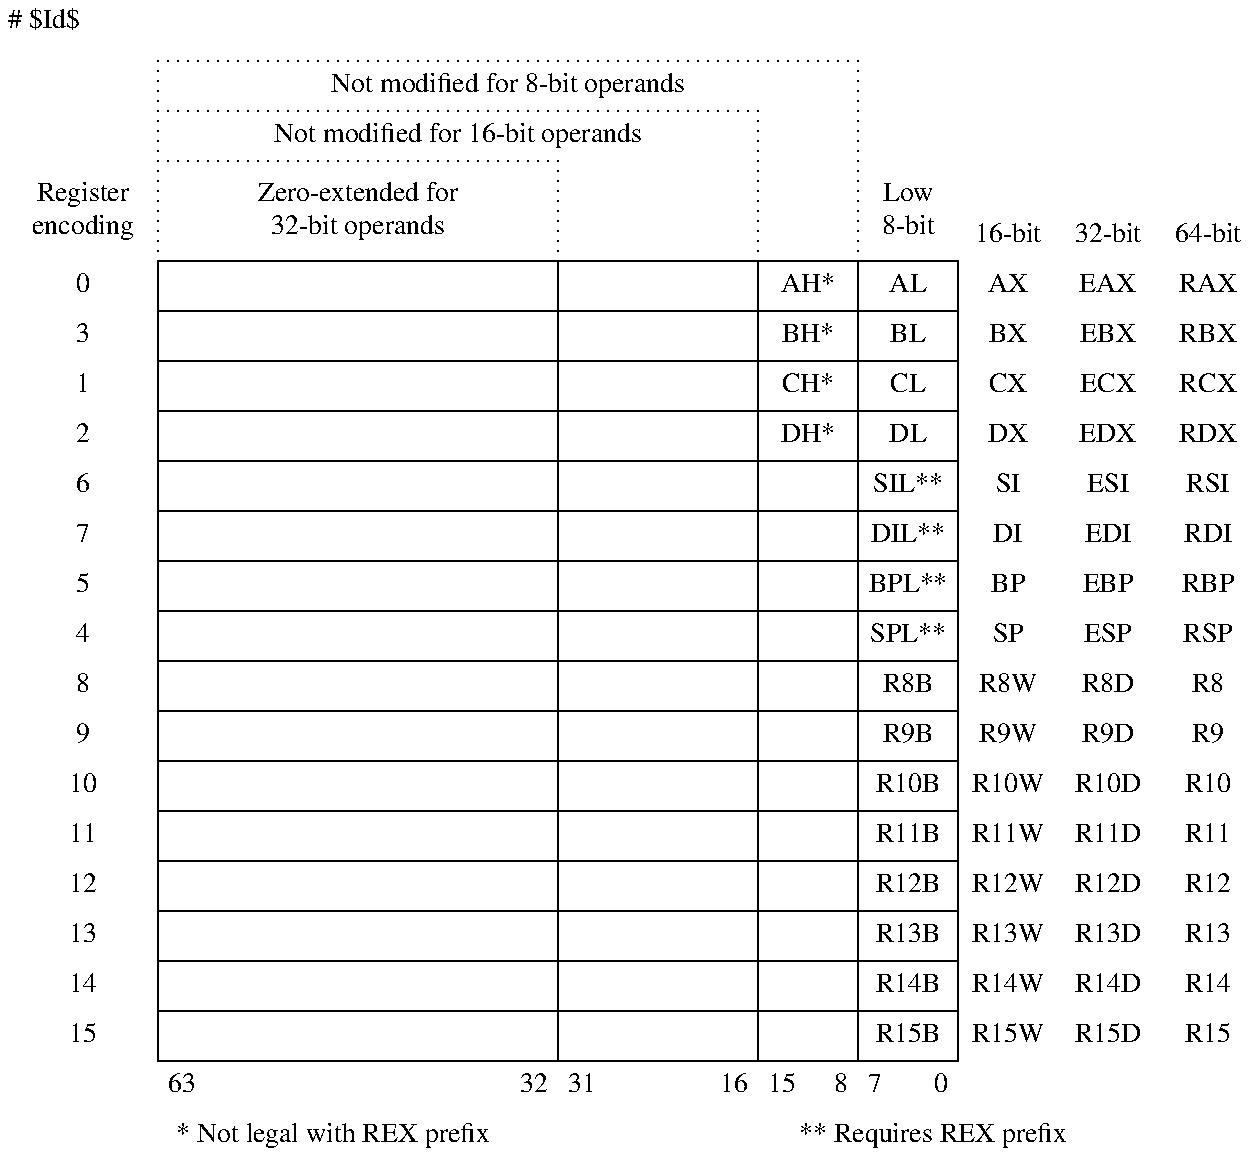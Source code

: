# $Id$
.PS

# Register macro
define register { [
    right;
    box invis wid 0.75 ht 0.25 "$1";
    box wid 2 ht 0.25;
    box wid 1 ht 0.25;
    box wid 0.5 ht 0.25 "$2";
    box wid 0.5 ht 0.25 "$3";
    box invis wid 0.5 ht 0.25 "$4";
    box invis wid 0.5 ht 0.25 "$5";
    box invis wid 0.5 ht 0.25 "$6";
] }

down;

# Draw table headers
[
  box invis wid 0.75 ht 0.5 "Register" "encoding";
  A: box invis wid 2 ht 0.5 "Zero-extended for" "32-bit operands" \
    with .sw at last box .se;
  B: box invis wid 3 ht 0.25 "Not modified for 16-bit operands" \
    with .sw at last box .nw;
  C: box invis wid 3.5 ht 0.25 "Not modified for 8-bit operands" \
    with .sw at last box .nw;

  # Dotted borders around A, B, C boxes
  line dotted from A.sw to A.nw;
  line dotted to A.ne;
  line dotted to A.se;

  line dotted from A.nw to B.nw;
  line dotted to B.ne;
  line dotted to (B.e.x, A.s.y);

  line dotted from B.nw to C.nw;
  line dotted to C.ne;
  line dotted to (C.e.x, A.s.y);

  box invis wid 0.5 ht 0.5 "Low" "8-bit" with .sw at (C.e.x, A.s.y);
  box invis wid 0.5 ht 0.25 "16-bit" with .sw at last box .se;
  box invis wid 0.5 ht 0.25 "32-bit" with .sw at last box .se;
  box invis wid 0.5 ht 0.25 "64-bit" with .sw at last box .se;
]

# Registers
register(0,AH*,AL,AX,EAX,RAX);
register(3,BH*,BL,BX,EBX,RBX);
register(1,CH*,CL,CX,ECX,RCX);
register(2,DH*,DL,DX,EDX,RDX);
register(6,"",SIL**,SI,ESI,RSI);
register(7,"",DIL**,DI,EDI,RDI);
register(5,"",BPL**,BP,EBP,RBP);
register(4,"",SPL**,SP,ESP,RSP);
register(8,"",R8B,R8W,R8D,R8);
register(9,"",R9B,R9W,R9D,R9);
register(10,"",R10B,R10W,R10D,R10);
register(11,"",R11B,R11W,R11D,R11);
register(12,"",R12B,R12W,R12D,R12);
register(13,"",R13B,R13W,R13D,R13);
register(14,"",R14B,R14W,R14D,R14);
register(15,"",R15B,R15W,R15D,R15);

# Table footer
[
  right;
  box invis wid 0.75 ht 0.25;
  A: box invis wid 2 ht 0.25;
  B: box invis wid 1 ht 0.25;
  C: box invis wid 0.5 ht 0.25;
  D: box invis wid 0.5 ht 0.25;
  box invis wid 1.5 ht 0.25;

  "63" ljust at A.w + (0.05, 0);
  "32" rjust at A.e + (-0.05, 0);
  "31" ljust at B.w + (0.05, 0);
  "16" rjust at B.e + (-0.05, 0);
  "15" ljust at C.w + (0.05, 0);
  "8" rjust at C.e + (-0.05, 0);
  "7" ljust at D.w + (0.05, 0);
  "0" rjust at D.e + (-0.05, 0);
]

[
  right;
  box invis wid 3 ht 0.25 "* Not legal with REX prefix";
  box invis wid 3 ht 0.25 "** Requires REX prefix";
]

.PE
